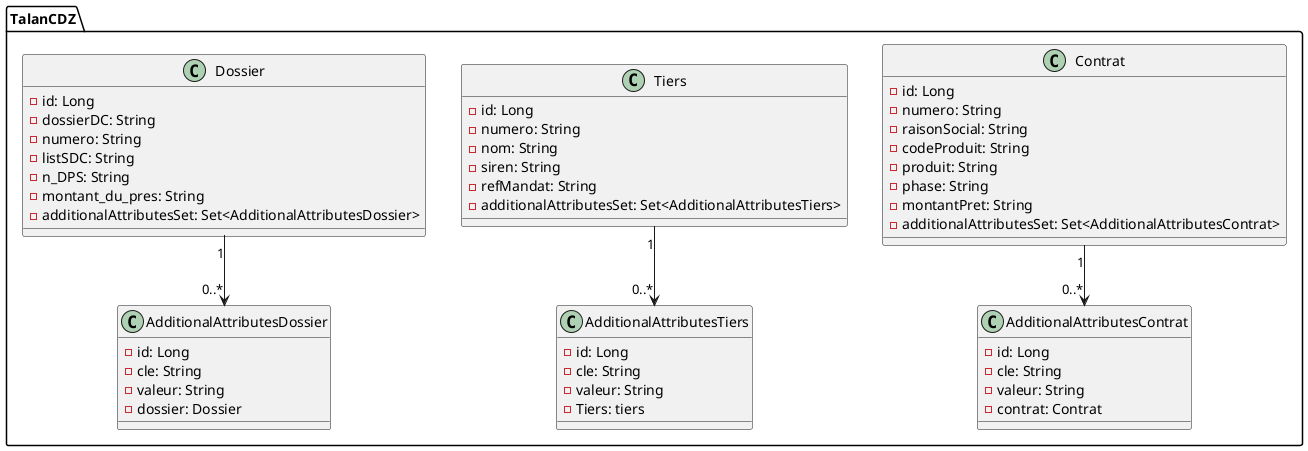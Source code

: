 @startuml
'https://plantuml.com/class-diagram
package "TalanCDZ" {
  class "Contrat" {
    -id: Long
    -numero: String
    -raisonSocial: String
    -codeProduit: String
    -produit: String
    -phase: String
    -montantPret: String
    -additionalAttributesSet: Set<AdditionalAttributesContrat>

  }

  class Tiers {
      -id: Long
      -numero: String
      -nom: String
      -siren: String
      -refMandat: String
      -additionalAttributesSet: Set<AdditionalAttributesTiers>
  }

  class Dossier {
      -id: Long
      -dossierDC: String
      -numero: String
      -listSDC: String
      -n_DPS: String
      -montant_du_pres: String
      -additionalAttributesSet: Set<AdditionalAttributesDossier>
  }


  class AdditionalAttributesContrat {
      -id: Long
      -cle: String
      -valeur: String
      -contrat: Contrat
  }

  class AdditionalAttributesTiers {
       -id: Long
       -cle: String
       -valeur: String
       -Tiers: tiers
  }

  class AdditionalAttributesDossier {
      -id: Long
      -cle: String
      -valeur: String
      -dossier: Dossier
  }

Contrat "1" --> "0..*" AdditionalAttributesContrat
Dossier "1" --> "0..*" AdditionalAttributesDossier
Tiers "1" --> "0..*" AdditionalAttributesTiers
}
@enduml